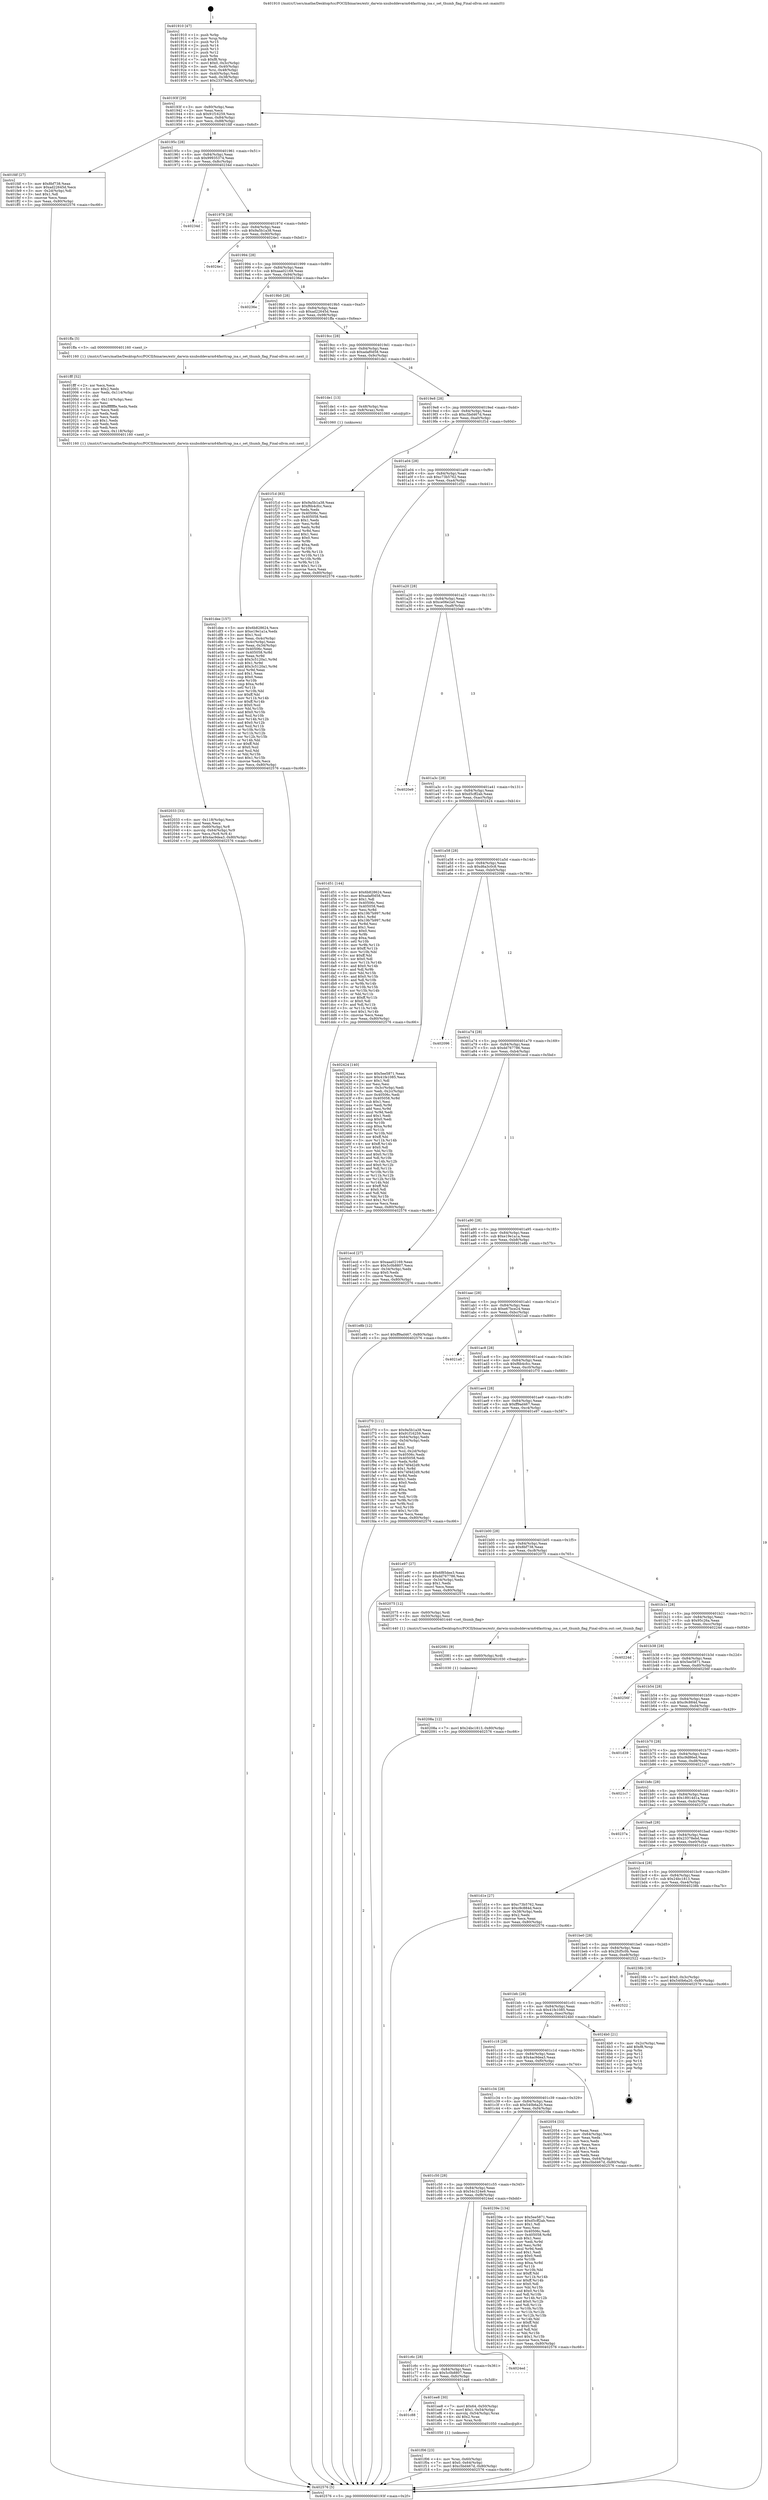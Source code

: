 digraph "0x401910" {
  label = "0x401910 (/mnt/c/Users/mathe/Desktop/tcc/POCII/binaries/extr_darwin-xnubsddevarm64fasttrap_isa.c_set_thumb_flag_Final-ollvm.out::main(0))"
  labelloc = "t"
  node[shape=record]

  Entry [label="",width=0.3,height=0.3,shape=circle,fillcolor=black,style=filled]
  "0x40193f" [label="{
     0x40193f [29]\l
     | [instrs]\l
     &nbsp;&nbsp;0x40193f \<+3\>: mov -0x80(%rbp),%eax\l
     &nbsp;&nbsp;0x401942 \<+2\>: mov %eax,%ecx\l
     &nbsp;&nbsp;0x401944 \<+6\>: sub $0x91f16259,%ecx\l
     &nbsp;&nbsp;0x40194a \<+6\>: mov %eax,-0x84(%rbp)\l
     &nbsp;&nbsp;0x401950 \<+6\>: mov %ecx,-0x88(%rbp)\l
     &nbsp;&nbsp;0x401956 \<+6\>: je 0000000000401fdf \<main+0x6cf\>\l
  }"]
  "0x401fdf" [label="{
     0x401fdf [27]\l
     | [instrs]\l
     &nbsp;&nbsp;0x401fdf \<+5\>: mov $0x8bf738,%eax\l
     &nbsp;&nbsp;0x401fe4 \<+5\>: mov $0xad22645d,%ecx\l
     &nbsp;&nbsp;0x401fe9 \<+3\>: mov -0x2d(%rbp),%dl\l
     &nbsp;&nbsp;0x401fec \<+3\>: test $0x1,%dl\l
     &nbsp;&nbsp;0x401fef \<+3\>: cmovne %ecx,%eax\l
     &nbsp;&nbsp;0x401ff2 \<+3\>: mov %eax,-0x80(%rbp)\l
     &nbsp;&nbsp;0x401ff5 \<+5\>: jmp 0000000000402576 \<main+0xc66\>\l
  }"]
  "0x40195c" [label="{
     0x40195c [28]\l
     | [instrs]\l
     &nbsp;&nbsp;0x40195c \<+5\>: jmp 0000000000401961 \<main+0x51\>\l
     &nbsp;&nbsp;0x401961 \<+6\>: mov -0x84(%rbp),%eax\l
     &nbsp;&nbsp;0x401967 \<+5\>: sub $0x99935374,%eax\l
     &nbsp;&nbsp;0x40196c \<+6\>: mov %eax,-0x8c(%rbp)\l
     &nbsp;&nbsp;0x401972 \<+6\>: je 000000000040234d \<main+0xa3d\>\l
  }"]
  Exit [label="",width=0.3,height=0.3,shape=circle,fillcolor=black,style=filled,peripheries=2]
  "0x40234d" [label="{
     0x40234d\l
  }", style=dashed]
  "0x401978" [label="{
     0x401978 [28]\l
     | [instrs]\l
     &nbsp;&nbsp;0x401978 \<+5\>: jmp 000000000040197d \<main+0x6d\>\l
     &nbsp;&nbsp;0x40197d \<+6\>: mov -0x84(%rbp),%eax\l
     &nbsp;&nbsp;0x401983 \<+5\>: sub $0x9a5b1a38,%eax\l
     &nbsp;&nbsp;0x401988 \<+6\>: mov %eax,-0x90(%rbp)\l
     &nbsp;&nbsp;0x40198e \<+6\>: je 00000000004024e1 \<main+0xbd1\>\l
  }"]
  "0x40208a" [label="{
     0x40208a [12]\l
     | [instrs]\l
     &nbsp;&nbsp;0x40208a \<+7\>: movl $0x24bc1813,-0x80(%rbp)\l
     &nbsp;&nbsp;0x402091 \<+5\>: jmp 0000000000402576 \<main+0xc66\>\l
  }"]
  "0x4024e1" [label="{
     0x4024e1\l
  }", style=dashed]
  "0x401994" [label="{
     0x401994 [28]\l
     | [instrs]\l
     &nbsp;&nbsp;0x401994 \<+5\>: jmp 0000000000401999 \<main+0x89\>\l
     &nbsp;&nbsp;0x401999 \<+6\>: mov -0x84(%rbp),%eax\l
     &nbsp;&nbsp;0x40199f \<+5\>: sub $0xaaa02169,%eax\l
     &nbsp;&nbsp;0x4019a4 \<+6\>: mov %eax,-0x94(%rbp)\l
     &nbsp;&nbsp;0x4019aa \<+6\>: je 000000000040236e \<main+0xa5e\>\l
  }"]
  "0x402081" [label="{
     0x402081 [9]\l
     | [instrs]\l
     &nbsp;&nbsp;0x402081 \<+4\>: mov -0x60(%rbp),%rdi\l
     &nbsp;&nbsp;0x402085 \<+5\>: call 0000000000401030 \<free@plt\>\l
     | [calls]\l
     &nbsp;&nbsp;0x401030 \{1\} (unknown)\l
  }"]
  "0x40236e" [label="{
     0x40236e\l
  }", style=dashed]
  "0x4019b0" [label="{
     0x4019b0 [28]\l
     | [instrs]\l
     &nbsp;&nbsp;0x4019b0 \<+5\>: jmp 00000000004019b5 \<main+0xa5\>\l
     &nbsp;&nbsp;0x4019b5 \<+6\>: mov -0x84(%rbp),%eax\l
     &nbsp;&nbsp;0x4019bb \<+5\>: sub $0xad22645d,%eax\l
     &nbsp;&nbsp;0x4019c0 \<+6\>: mov %eax,-0x98(%rbp)\l
     &nbsp;&nbsp;0x4019c6 \<+6\>: je 0000000000401ffa \<main+0x6ea\>\l
  }"]
  "0x402033" [label="{
     0x402033 [33]\l
     | [instrs]\l
     &nbsp;&nbsp;0x402033 \<+6\>: mov -0x118(%rbp),%ecx\l
     &nbsp;&nbsp;0x402039 \<+3\>: imul %eax,%ecx\l
     &nbsp;&nbsp;0x40203c \<+4\>: mov -0x60(%rbp),%r8\l
     &nbsp;&nbsp;0x402040 \<+4\>: movslq -0x64(%rbp),%r9\l
     &nbsp;&nbsp;0x402044 \<+4\>: mov %ecx,(%r8,%r9,4)\l
     &nbsp;&nbsp;0x402048 \<+7\>: movl $0x4ac9dea3,-0x80(%rbp)\l
     &nbsp;&nbsp;0x40204f \<+5\>: jmp 0000000000402576 \<main+0xc66\>\l
  }"]
  "0x401ffa" [label="{
     0x401ffa [5]\l
     | [instrs]\l
     &nbsp;&nbsp;0x401ffa \<+5\>: call 0000000000401160 \<next_i\>\l
     | [calls]\l
     &nbsp;&nbsp;0x401160 \{1\} (/mnt/c/Users/mathe/Desktop/tcc/POCII/binaries/extr_darwin-xnubsddevarm64fasttrap_isa.c_set_thumb_flag_Final-ollvm.out::next_i)\l
  }"]
  "0x4019cc" [label="{
     0x4019cc [28]\l
     | [instrs]\l
     &nbsp;&nbsp;0x4019cc \<+5\>: jmp 00000000004019d1 \<main+0xc1\>\l
     &nbsp;&nbsp;0x4019d1 \<+6\>: mov -0x84(%rbp),%eax\l
     &nbsp;&nbsp;0x4019d7 \<+5\>: sub $0xadaf0d58,%eax\l
     &nbsp;&nbsp;0x4019dc \<+6\>: mov %eax,-0x9c(%rbp)\l
     &nbsp;&nbsp;0x4019e2 \<+6\>: je 0000000000401de1 \<main+0x4d1\>\l
  }"]
  "0x401fff" [label="{
     0x401fff [52]\l
     | [instrs]\l
     &nbsp;&nbsp;0x401fff \<+2\>: xor %ecx,%ecx\l
     &nbsp;&nbsp;0x402001 \<+5\>: mov $0x2,%edx\l
     &nbsp;&nbsp;0x402006 \<+6\>: mov %edx,-0x114(%rbp)\l
     &nbsp;&nbsp;0x40200c \<+1\>: cltd\l
     &nbsp;&nbsp;0x40200d \<+6\>: mov -0x114(%rbp),%esi\l
     &nbsp;&nbsp;0x402013 \<+2\>: idiv %esi\l
     &nbsp;&nbsp;0x402015 \<+6\>: imul $0xfffffffe,%edx,%edx\l
     &nbsp;&nbsp;0x40201b \<+2\>: mov %ecx,%edi\l
     &nbsp;&nbsp;0x40201d \<+2\>: sub %edx,%edi\l
     &nbsp;&nbsp;0x40201f \<+2\>: mov %ecx,%edx\l
     &nbsp;&nbsp;0x402021 \<+3\>: sub $0x1,%edx\l
     &nbsp;&nbsp;0x402024 \<+2\>: add %edx,%edi\l
     &nbsp;&nbsp;0x402026 \<+2\>: sub %edi,%ecx\l
     &nbsp;&nbsp;0x402028 \<+6\>: mov %ecx,-0x118(%rbp)\l
     &nbsp;&nbsp;0x40202e \<+5\>: call 0000000000401160 \<next_i\>\l
     | [calls]\l
     &nbsp;&nbsp;0x401160 \{1\} (/mnt/c/Users/mathe/Desktop/tcc/POCII/binaries/extr_darwin-xnubsddevarm64fasttrap_isa.c_set_thumb_flag_Final-ollvm.out::next_i)\l
  }"]
  "0x401de1" [label="{
     0x401de1 [13]\l
     | [instrs]\l
     &nbsp;&nbsp;0x401de1 \<+4\>: mov -0x48(%rbp),%rax\l
     &nbsp;&nbsp;0x401de5 \<+4\>: mov 0x8(%rax),%rdi\l
     &nbsp;&nbsp;0x401de9 \<+5\>: call 0000000000401060 \<atoi@plt\>\l
     | [calls]\l
     &nbsp;&nbsp;0x401060 \{1\} (unknown)\l
  }"]
  "0x4019e8" [label="{
     0x4019e8 [28]\l
     | [instrs]\l
     &nbsp;&nbsp;0x4019e8 \<+5\>: jmp 00000000004019ed \<main+0xdd\>\l
     &nbsp;&nbsp;0x4019ed \<+6\>: mov -0x84(%rbp),%eax\l
     &nbsp;&nbsp;0x4019f3 \<+5\>: sub $0xc5bd467d,%eax\l
     &nbsp;&nbsp;0x4019f8 \<+6\>: mov %eax,-0xa0(%rbp)\l
     &nbsp;&nbsp;0x4019fe \<+6\>: je 0000000000401f1d \<main+0x60d\>\l
  }"]
  "0x401f06" [label="{
     0x401f06 [23]\l
     | [instrs]\l
     &nbsp;&nbsp;0x401f06 \<+4\>: mov %rax,-0x60(%rbp)\l
     &nbsp;&nbsp;0x401f0a \<+7\>: movl $0x0,-0x64(%rbp)\l
     &nbsp;&nbsp;0x401f11 \<+7\>: movl $0xc5bd467d,-0x80(%rbp)\l
     &nbsp;&nbsp;0x401f18 \<+5\>: jmp 0000000000402576 \<main+0xc66\>\l
  }"]
  "0x401f1d" [label="{
     0x401f1d [83]\l
     | [instrs]\l
     &nbsp;&nbsp;0x401f1d \<+5\>: mov $0x9a5b1a38,%eax\l
     &nbsp;&nbsp;0x401f22 \<+5\>: mov $0xf6b4cfcc,%ecx\l
     &nbsp;&nbsp;0x401f27 \<+2\>: xor %edx,%edx\l
     &nbsp;&nbsp;0x401f29 \<+7\>: mov 0x40506c,%esi\l
     &nbsp;&nbsp;0x401f30 \<+7\>: mov 0x405058,%edi\l
     &nbsp;&nbsp;0x401f37 \<+3\>: sub $0x1,%edx\l
     &nbsp;&nbsp;0x401f3a \<+3\>: mov %esi,%r8d\l
     &nbsp;&nbsp;0x401f3d \<+3\>: add %edx,%r8d\l
     &nbsp;&nbsp;0x401f40 \<+4\>: imul %r8d,%esi\l
     &nbsp;&nbsp;0x401f44 \<+3\>: and $0x1,%esi\l
     &nbsp;&nbsp;0x401f47 \<+3\>: cmp $0x0,%esi\l
     &nbsp;&nbsp;0x401f4a \<+4\>: sete %r9b\l
     &nbsp;&nbsp;0x401f4e \<+3\>: cmp $0xa,%edi\l
     &nbsp;&nbsp;0x401f51 \<+4\>: setl %r10b\l
     &nbsp;&nbsp;0x401f55 \<+3\>: mov %r9b,%r11b\l
     &nbsp;&nbsp;0x401f58 \<+3\>: and %r10b,%r11b\l
     &nbsp;&nbsp;0x401f5b \<+3\>: xor %r10b,%r9b\l
     &nbsp;&nbsp;0x401f5e \<+3\>: or %r9b,%r11b\l
     &nbsp;&nbsp;0x401f61 \<+4\>: test $0x1,%r11b\l
     &nbsp;&nbsp;0x401f65 \<+3\>: cmovne %ecx,%eax\l
     &nbsp;&nbsp;0x401f68 \<+3\>: mov %eax,-0x80(%rbp)\l
     &nbsp;&nbsp;0x401f6b \<+5\>: jmp 0000000000402576 \<main+0xc66\>\l
  }"]
  "0x401a04" [label="{
     0x401a04 [28]\l
     | [instrs]\l
     &nbsp;&nbsp;0x401a04 \<+5\>: jmp 0000000000401a09 \<main+0xf9\>\l
     &nbsp;&nbsp;0x401a09 \<+6\>: mov -0x84(%rbp),%eax\l
     &nbsp;&nbsp;0x401a0f \<+5\>: sub $0xc73b5762,%eax\l
     &nbsp;&nbsp;0x401a14 \<+6\>: mov %eax,-0xa4(%rbp)\l
     &nbsp;&nbsp;0x401a1a \<+6\>: je 0000000000401d51 \<main+0x441\>\l
  }"]
  "0x401c88" [label="{
     0x401c88\l
  }", style=dashed]
  "0x401d51" [label="{
     0x401d51 [144]\l
     | [instrs]\l
     &nbsp;&nbsp;0x401d51 \<+5\>: mov $0x6b828624,%eax\l
     &nbsp;&nbsp;0x401d56 \<+5\>: mov $0xadaf0d58,%ecx\l
     &nbsp;&nbsp;0x401d5b \<+2\>: mov $0x1,%dl\l
     &nbsp;&nbsp;0x401d5d \<+7\>: mov 0x40506c,%esi\l
     &nbsp;&nbsp;0x401d64 \<+7\>: mov 0x405058,%edi\l
     &nbsp;&nbsp;0x401d6b \<+3\>: mov %esi,%r8d\l
     &nbsp;&nbsp;0x401d6e \<+7\>: add $0x19b7b997,%r8d\l
     &nbsp;&nbsp;0x401d75 \<+4\>: sub $0x1,%r8d\l
     &nbsp;&nbsp;0x401d79 \<+7\>: sub $0x19b7b997,%r8d\l
     &nbsp;&nbsp;0x401d80 \<+4\>: imul %r8d,%esi\l
     &nbsp;&nbsp;0x401d84 \<+3\>: and $0x1,%esi\l
     &nbsp;&nbsp;0x401d87 \<+3\>: cmp $0x0,%esi\l
     &nbsp;&nbsp;0x401d8a \<+4\>: sete %r9b\l
     &nbsp;&nbsp;0x401d8e \<+3\>: cmp $0xa,%edi\l
     &nbsp;&nbsp;0x401d91 \<+4\>: setl %r10b\l
     &nbsp;&nbsp;0x401d95 \<+3\>: mov %r9b,%r11b\l
     &nbsp;&nbsp;0x401d98 \<+4\>: xor $0xff,%r11b\l
     &nbsp;&nbsp;0x401d9c \<+3\>: mov %r10b,%bl\l
     &nbsp;&nbsp;0x401d9f \<+3\>: xor $0xff,%bl\l
     &nbsp;&nbsp;0x401da2 \<+3\>: xor $0x0,%dl\l
     &nbsp;&nbsp;0x401da5 \<+3\>: mov %r11b,%r14b\l
     &nbsp;&nbsp;0x401da8 \<+4\>: and $0x0,%r14b\l
     &nbsp;&nbsp;0x401dac \<+3\>: and %dl,%r9b\l
     &nbsp;&nbsp;0x401daf \<+3\>: mov %bl,%r15b\l
     &nbsp;&nbsp;0x401db2 \<+4\>: and $0x0,%r15b\l
     &nbsp;&nbsp;0x401db6 \<+3\>: and %dl,%r10b\l
     &nbsp;&nbsp;0x401db9 \<+3\>: or %r9b,%r14b\l
     &nbsp;&nbsp;0x401dbc \<+3\>: or %r10b,%r15b\l
     &nbsp;&nbsp;0x401dbf \<+3\>: xor %r15b,%r14b\l
     &nbsp;&nbsp;0x401dc2 \<+3\>: or %bl,%r11b\l
     &nbsp;&nbsp;0x401dc5 \<+4\>: xor $0xff,%r11b\l
     &nbsp;&nbsp;0x401dc9 \<+3\>: or $0x0,%dl\l
     &nbsp;&nbsp;0x401dcc \<+3\>: and %dl,%r11b\l
     &nbsp;&nbsp;0x401dcf \<+3\>: or %r11b,%r14b\l
     &nbsp;&nbsp;0x401dd2 \<+4\>: test $0x1,%r14b\l
     &nbsp;&nbsp;0x401dd6 \<+3\>: cmovne %ecx,%eax\l
     &nbsp;&nbsp;0x401dd9 \<+3\>: mov %eax,-0x80(%rbp)\l
     &nbsp;&nbsp;0x401ddc \<+5\>: jmp 0000000000402576 \<main+0xc66\>\l
  }"]
  "0x401a20" [label="{
     0x401a20 [28]\l
     | [instrs]\l
     &nbsp;&nbsp;0x401a20 \<+5\>: jmp 0000000000401a25 \<main+0x115\>\l
     &nbsp;&nbsp;0x401a25 \<+6\>: mov -0x84(%rbp),%eax\l
     &nbsp;&nbsp;0x401a2b \<+5\>: sub $0xce06e2a0,%eax\l
     &nbsp;&nbsp;0x401a30 \<+6\>: mov %eax,-0xa8(%rbp)\l
     &nbsp;&nbsp;0x401a36 \<+6\>: je 00000000004020e9 \<main+0x7d9\>\l
  }"]
  "0x401ee8" [label="{
     0x401ee8 [30]\l
     | [instrs]\l
     &nbsp;&nbsp;0x401ee8 \<+7\>: movl $0x64,-0x50(%rbp)\l
     &nbsp;&nbsp;0x401eef \<+7\>: movl $0x1,-0x54(%rbp)\l
     &nbsp;&nbsp;0x401ef6 \<+4\>: movslq -0x54(%rbp),%rax\l
     &nbsp;&nbsp;0x401efa \<+4\>: shl $0x2,%rax\l
     &nbsp;&nbsp;0x401efe \<+3\>: mov %rax,%rdi\l
     &nbsp;&nbsp;0x401f01 \<+5\>: call 0000000000401050 \<malloc@plt\>\l
     | [calls]\l
     &nbsp;&nbsp;0x401050 \{1\} (unknown)\l
  }"]
  "0x4020e9" [label="{
     0x4020e9\l
  }", style=dashed]
  "0x401a3c" [label="{
     0x401a3c [28]\l
     | [instrs]\l
     &nbsp;&nbsp;0x401a3c \<+5\>: jmp 0000000000401a41 \<main+0x131\>\l
     &nbsp;&nbsp;0x401a41 \<+6\>: mov -0x84(%rbp),%eax\l
     &nbsp;&nbsp;0x401a47 \<+5\>: sub $0xd5cff2ab,%eax\l
     &nbsp;&nbsp;0x401a4c \<+6\>: mov %eax,-0xac(%rbp)\l
     &nbsp;&nbsp;0x401a52 \<+6\>: je 0000000000402424 \<main+0xb14\>\l
  }"]
  "0x401c6c" [label="{
     0x401c6c [28]\l
     | [instrs]\l
     &nbsp;&nbsp;0x401c6c \<+5\>: jmp 0000000000401c71 \<main+0x361\>\l
     &nbsp;&nbsp;0x401c71 \<+6\>: mov -0x84(%rbp),%eax\l
     &nbsp;&nbsp;0x401c77 \<+5\>: sub $0x5c0b8807,%eax\l
     &nbsp;&nbsp;0x401c7c \<+6\>: mov %eax,-0xfc(%rbp)\l
     &nbsp;&nbsp;0x401c82 \<+6\>: je 0000000000401ee8 \<main+0x5d8\>\l
  }"]
  "0x402424" [label="{
     0x402424 [140]\l
     | [instrs]\l
     &nbsp;&nbsp;0x402424 \<+5\>: mov $0x5ee5871,%eax\l
     &nbsp;&nbsp;0x402429 \<+5\>: mov $0x41fe1085,%ecx\l
     &nbsp;&nbsp;0x40242e \<+2\>: mov $0x1,%dl\l
     &nbsp;&nbsp;0x402430 \<+2\>: xor %esi,%esi\l
     &nbsp;&nbsp;0x402432 \<+3\>: mov -0x3c(%rbp),%edi\l
     &nbsp;&nbsp;0x402435 \<+3\>: mov %edi,-0x2c(%rbp)\l
     &nbsp;&nbsp;0x402438 \<+7\>: mov 0x40506c,%edi\l
     &nbsp;&nbsp;0x40243f \<+8\>: mov 0x405058,%r8d\l
     &nbsp;&nbsp;0x402447 \<+3\>: sub $0x1,%esi\l
     &nbsp;&nbsp;0x40244a \<+3\>: mov %edi,%r9d\l
     &nbsp;&nbsp;0x40244d \<+3\>: add %esi,%r9d\l
     &nbsp;&nbsp;0x402450 \<+4\>: imul %r9d,%edi\l
     &nbsp;&nbsp;0x402454 \<+3\>: and $0x1,%edi\l
     &nbsp;&nbsp;0x402457 \<+3\>: cmp $0x0,%edi\l
     &nbsp;&nbsp;0x40245a \<+4\>: sete %r10b\l
     &nbsp;&nbsp;0x40245e \<+4\>: cmp $0xa,%r8d\l
     &nbsp;&nbsp;0x402462 \<+4\>: setl %r11b\l
     &nbsp;&nbsp;0x402466 \<+3\>: mov %r10b,%bl\l
     &nbsp;&nbsp;0x402469 \<+3\>: xor $0xff,%bl\l
     &nbsp;&nbsp;0x40246c \<+3\>: mov %r11b,%r14b\l
     &nbsp;&nbsp;0x40246f \<+4\>: xor $0xff,%r14b\l
     &nbsp;&nbsp;0x402473 \<+3\>: xor $0x0,%dl\l
     &nbsp;&nbsp;0x402476 \<+3\>: mov %bl,%r15b\l
     &nbsp;&nbsp;0x402479 \<+4\>: and $0x0,%r15b\l
     &nbsp;&nbsp;0x40247d \<+3\>: and %dl,%r10b\l
     &nbsp;&nbsp;0x402480 \<+3\>: mov %r14b,%r12b\l
     &nbsp;&nbsp;0x402483 \<+4\>: and $0x0,%r12b\l
     &nbsp;&nbsp;0x402487 \<+3\>: and %dl,%r11b\l
     &nbsp;&nbsp;0x40248a \<+3\>: or %r10b,%r15b\l
     &nbsp;&nbsp;0x40248d \<+3\>: or %r11b,%r12b\l
     &nbsp;&nbsp;0x402490 \<+3\>: xor %r12b,%r15b\l
     &nbsp;&nbsp;0x402493 \<+3\>: or %r14b,%bl\l
     &nbsp;&nbsp;0x402496 \<+3\>: xor $0xff,%bl\l
     &nbsp;&nbsp;0x402499 \<+3\>: or $0x0,%dl\l
     &nbsp;&nbsp;0x40249c \<+2\>: and %dl,%bl\l
     &nbsp;&nbsp;0x40249e \<+3\>: or %bl,%r15b\l
     &nbsp;&nbsp;0x4024a1 \<+4\>: test $0x1,%r15b\l
     &nbsp;&nbsp;0x4024a5 \<+3\>: cmovne %ecx,%eax\l
     &nbsp;&nbsp;0x4024a8 \<+3\>: mov %eax,-0x80(%rbp)\l
     &nbsp;&nbsp;0x4024ab \<+5\>: jmp 0000000000402576 \<main+0xc66\>\l
  }"]
  "0x401a58" [label="{
     0x401a58 [28]\l
     | [instrs]\l
     &nbsp;&nbsp;0x401a58 \<+5\>: jmp 0000000000401a5d \<main+0x14d\>\l
     &nbsp;&nbsp;0x401a5d \<+6\>: mov -0x84(%rbp),%eax\l
     &nbsp;&nbsp;0x401a63 \<+5\>: sub $0xd6a3c0c8,%eax\l
     &nbsp;&nbsp;0x401a68 \<+6\>: mov %eax,-0xb0(%rbp)\l
     &nbsp;&nbsp;0x401a6e \<+6\>: je 0000000000402096 \<main+0x786\>\l
  }"]
  "0x4024ed" [label="{
     0x4024ed\l
  }", style=dashed]
  "0x402096" [label="{
     0x402096\l
  }", style=dashed]
  "0x401a74" [label="{
     0x401a74 [28]\l
     | [instrs]\l
     &nbsp;&nbsp;0x401a74 \<+5\>: jmp 0000000000401a79 \<main+0x169\>\l
     &nbsp;&nbsp;0x401a79 \<+6\>: mov -0x84(%rbp),%eax\l
     &nbsp;&nbsp;0x401a7f \<+5\>: sub $0xdd767786,%eax\l
     &nbsp;&nbsp;0x401a84 \<+6\>: mov %eax,-0xb4(%rbp)\l
     &nbsp;&nbsp;0x401a8a \<+6\>: je 0000000000401ecd \<main+0x5bd\>\l
  }"]
  "0x401c50" [label="{
     0x401c50 [28]\l
     | [instrs]\l
     &nbsp;&nbsp;0x401c50 \<+5\>: jmp 0000000000401c55 \<main+0x345\>\l
     &nbsp;&nbsp;0x401c55 \<+6\>: mov -0x84(%rbp),%eax\l
     &nbsp;&nbsp;0x401c5b \<+5\>: sub $0x54c324e9,%eax\l
     &nbsp;&nbsp;0x401c60 \<+6\>: mov %eax,-0xf8(%rbp)\l
     &nbsp;&nbsp;0x401c66 \<+6\>: je 00000000004024ed \<main+0xbdd\>\l
  }"]
  "0x401ecd" [label="{
     0x401ecd [27]\l
     | [instrs]\l
     &nbsp;&nbsp;0x401ecd \<+5\>: mov $0xaaa02169,%eax\l
     &nbsp;&nbsp;0x401ed2 \<+5\>: mov $0x5c0b8807,%ecx\l
     &nbsp;&nbsp;0x401ed7 \<+3\>: mov -0x34(%rbp),%edx\l
     &nbsp;&nbsp;0x401eda \<+3\>: cmp $0x0,%edx\l
     &nbsp;&nbsp;0x401edd \<+3\>: cmove %ecx,%eax\l
     &nbsp;&nbsp;0x401ee0 \<+3\>: mov %eax,-0x80(%rbp)\l
     &nbsp;&nbsp;0x401ee3 \<+5\>: jmp 0000000000402576 \<main+0xc66\>\l
  }"]
  "0x401a90" [label="{
     0x401a90 [28]\l
     | [instrs]\l
     &nbsp;&nbsp;0x401a90 \<+5\>: jmp 0000000000401a95 \<main+0x185\>\l
     &nbsp;&nbsp;0x401a95 \<+6\>: mov -0x84(%rbp),%eax\l
     &nbsp;&nbsp;0x401a9b \<+5\>: sub $0xe19e1a1a,%eax\l
     &nbsp;&nbsp;0x401aa0 \<+6\>: mov %eax,-0xb8(%rbp)\l
     &nbsp;&nbsp;0x401aa6 \<+6\>: je 0000000000401e8b \<main+0x57b\>\l
  }"]
  "0x40239e" [label="{
     0x40239e [134]\l
     | [instrs]\l
     &nbsp;&nbsp;0x40239e \<+5\>: mov $0x5ee5871,%eax\l
     &nbsp;&nbsp;0x4023a3 \<+5\>: mov $0xd5cff2ab,%ecx\l
     &nbsp;&nbsp;0x4023a8 \<+2\>: mov $0x1,%dl\l
     &nbsp;&nbsp;0x4023aa \<+2\>: xor %esi,%esi\l
     &nbsp;&nbsp;0x4023ac \<+7\>: mov 0x40506c,%edi\l
     &nbsp;&nbsp;0x4023b3 \<+8\>: mov 0x405058,%r8d\l
     &nbsp;&nbsp;0x4023bb \<+3\>: sub $0x1,%esi\l
     &nbsp;&nbsp;0x4023be \<+3\>: mov %edi,%r9d\l
     &nbsp;&nbsp;0x4023c1 \<+3\>: add %esi,%r9d\l
     &nbsp;&nbsp;0x4023c4 \<+4\>: imul %r9d,%edi\l
     &nbsp;&nbsp;0x4023c8 \<+3\>: and $0x1,%edi\l
     &nbsp;&nbsp;0x4023cb \<+3\>: cmp $0x0,%edi\l
     &nbsp;&nbsp;0x4023ce \<+4\>: sete %r10b\l
     &nbsp;&nbsp;0x4023d2 \<+4\>: cmp $0xa,%r8d\l
     &nbsp;&nbsp;0x4023d6 \<+4\>: setl %r11b\l
     &nbsp;&nbsp;0x4023da \<+3\>: mov %r10b,%bl\l
     &nbsp;&nbsp;0x4023dd \<+3\>: xor $0xff,%bl\l
     &nbsp;&nbsp;0x4023e0 \<+3\>: mov %r11b,%r14b\l
     &nbsp;&nbsp;0x4023e3 \<+4\>: xor $0xff,%r14b\l
     &nbsp;&nbsp;0x4023e7 \<+3\>: xor $0x0,%dl\l
     &nbsp;&nbsp;0x4023ea \<+3\>: mov %bl,%r15b\l
     &nbsp;&nbsp;0x4023ed \<+4\>: and $0x0,%r15b\l
     &nbsp;&nbsp;0x4023f1 \<+3\>: and %dl,%r10b\l
     &nbsp;&nbsp;0x4023f4 \<+3\>: mov %r14b,%r12b\l
     &nbsp;&nbsp;0x4023f7 \<+4\>: and $0x0,%r12b\l
     &nbsp;&nbsp;0x4023fb \<+3\>: and %dl,%r11b\l
     &nbsp;&nbsp;0x4023fe \<+3\>: or %r10b,%r15b\l
     &nbsp;&nbsp;0x402401 \<+3\>: or %r11b,%r12b\l
     &nbsp;&nbsp;0x402404 \<+3\>: xor %r12b,%r15b\l
     &nbsp;&nbsp;0x402407 \<+3\>: or %r14b,%bl\l
     &nbsp;&nbsp;0x40240a \<+3\>: xor $0xff,%bl\l
     &nbsp;&nbsp;0x40240d \<+3\>: or $0x0,%dl\l
     &nbsp;&nbsp;0x402410 \<+2\>: and %dl,%bl\l
     &nbsp;&nbsp;0x402412 \<+3\>: or %bl,%r15b\l
     &nbsp;&nbsp;0x402415 \<+4\>: test $0x1,%r15b\l
     &nbsp;&nbsp;0x402419 \<+3\>: cmovne %ecx,%eax\l
     &nbsp;&nbsp;0x40241c \<+3\>: mov %eax,-0x80(%rbp)\l
     &nbsp;&nbsp;0x40241f \<+5\>: jmp 0000000000402576 \<main+0xc66\>\l
  }"]
  "0x401e8b" [label="{
     0x401e8b [12]\l
     | [instrs]\l
     &nbsp;&nbsp;0x401e8b \<+7\>: movl $0xff9ad467,-0x80(%rbp)\l
     &nbsp;&nbsp;0x401e92 \<+5\>: jmp 0000000000402576 \<main+0xc66\>\l
  }"]
  "0x401aac" [label="{
     0x401aac [28]\l
     | [instrs]\l
     &nbsp;&nbsp;0x401aac \<+5\>: jmp 0000000000401ab1 \<main+0x1a1\>\l
     &nbsp;&nbsp;0x401ab1 \<+6\>: mov -0x84(%rbp),%eax\l
     &nbsp;&nbsp;0x401ab7 \<+5\>: sub $0xe67bce24,%eax\l
     &nbsp;&nbsp;0x401abc \<+6\>: mov %eax,-0xbc(%rbp)\l
     &nbsp;&nbsp;0x401ac2 \<+6\>: je 00000000004021a0 \<main+0x890\>\l
  }"]
  "0x401c34" [label="{
     0x401c34 [28]\l
     | [instrs]\l
     &nbsp;&nbsp;0x401c34 \<+5\>: jmp 0000000000401c39 \<main+0x329\>\l
     &nbsp;&nbsp;0x401c39 \<+6\>: mov -0x84(%rbp),%eax\l
     &nbsp;&nbsp;0x401c3f \<+5\>: sub $0x540b6a20,%eax\l
     &nbsp;&nbsp;0x401c44 \<+6\>: mov %eax,-0xf4(%rbp)\l
     &nbsp;&nbsp;0x401c4a \<+6\>: je 000000000040239e \<main+0xa8e\>\l
  }"]
  "0x4021a0" [label="{
     0x4021a0\l
  }", style=dashed]
  "0x401ac8" [label="{
     0x401ac8 [28]\l
     | [instrs]\l
     &nbsp;&nbsp;0x401ac8 \<+5\>: jmp 0000000000401acd \<main+0x1bd\>\l
     &nbsp;&nbsp;0x401acd \<+6\>: mov -0x84(%rbp),%eax\l
     &nbsp;&nbsp;0x401ad3 \<+5\>: sub $0xf6b4cfcc,%eax\l
     &nbsp;&nbsp;0x401ad8 \<+6\>: mov %eax,-0xc0(%rbp)\l
     &nbsp;&nbsp;0x401ade \<+6\>: je 0000000000401f70 \<main+0x660\>\l
  }"]
  "0x402054" [label="{
     0x402054 [33]\l
     | [instrs]\l
     &nbsp;&nbsp;0x402054 \<+2\>: xor %eax,%eax\l
     &nbsp;&nbsp;0x402056 \<+3\>: mov -0x64(%rbp),%ecx\l
     &nbsp;&nbsp;0x402059 \<+2\>: mov %eax,%edx\l
     &nbsp;&nbsp;0x40205b \<+2\>: sub %ecx,%edx\l
     &nbsp;&nbsp;0x40205d \<+2\>: mov %eax,%ecx\l
     &nbsp;&nbsp;0x40205f \<+3\>: sub $0x1,%ecx\l
     &nbsp;&nbsp;0x402062 \<+2\>: add %ecx,%edx\l
     &nbsp;&nbsp;0x402064 \<+2\>: sub %edx,%eax\l
     &nbsp;&nbsp;0x402066 \<+3\>: mov %eax,-0x64(%rbp)\l
     &nbsp;&nbsp;0x402069 \<+7\>: movl $0xc5bd467d,-0x80(%rbp)\l
     &nbsp;&nbsp;0x402070 \<+5\>: jmp 0000000000402576 \<main+0xc66\>\l
  }"]
  "0x401f70" [label="{
     0x401f70 [111]\l
     | [instrs]\l
     &nbsp;&nbsp;0x401f70 \<+5\>: mov $0x9a5b1a38,%eax\l
     &nbsp;&nbsp;0x401f75 \<+5\>: mov $0x91f16259,%ecx\l
     &nbsp;&nbsp;0x401f7a \<+3\>: mov -0x64(%rbp),%edx\l
     &nbsp;&nbsp;0x401f7d \<+3\>: cmp -0x54(%rbp),%edx\l
     &nbsp;&nbsp;0x401f80 \<+4\>: setl %sil\l
     &nbsp;&nbsp;0x401f84 \<+4\>: and $0x1,%sil\l
     &nbsp;&nbsp;0x401f88 \<+4\>: mov %sil,-0x2d(%rbp)\l
     &nbsp;&nbsp;0x401f8c \<+7\>: mov 0x40506c,%edx\l
     &nbsp;&nbsp;0x401f93 \<+7\>: mov 0x405058,%edi\l
     &nbsp;&nbsp;0x401f9a \<+3\>: mov %edx,%r8d\l
     &nbsp;&nbsp;0x401f9d \<+7\>: sub $0x74f4d2d9,%r8d\l
     &nbsp;&nbsp;0x401fa4 \<+4\>: sub $0x1,%r8d\l
     &nbsp;&nbsp;0x401fa8 \<+7\>: add $0x74f4d2d9,%r8d\l
     &nbsp;&nbsp;0x401faf \<+4\>: imul %r8d,%edx\l
     &nbsp;&nbsp;0x401fb3 \<+3\>: and $0x1,%edx\l
     &nbsp;&nbsp;0x401fb6 \<+3\>: cmp $0x0,%edx\l
     &nbsp;&nbsp;0x401fb9 \<+4\>: sete %sil\l
     &nbsp;&nbsp;0x401fbd \<+3\>: cmp $0xa,%edi\l
     &nbsp;&nbsp;0x401fc0 \<+4\>: setl %r9b\l
     &nbsp;&nbsp;0x401fc4 \<+3\>: mov %sil,%r10b\l
     &nbsp;&nbsp;0x401fc7 \<+3\>: and %r9b,%r10b\l
     &nbsp;&nbsp;0x401fca \<+3\>: xor %r9b,%sil\l
     &nbsp;&nbsp;0x401fcd \<+3\>: or %sil,%r10b\l
     &nbsp;&nbsp;0x401fd0 \<+4\>: test $0x1,%r10b\l
     &nbsp;&nbsp;0x401fd4 \<+3\>: cmovne %ecx,%eax\l
     &nbsp;&nbsp;0x401fd7 \<+3\>: mov %eax,-0x80(%rbp)\l
     &nbsp;&nbsp;0x401fda \<+5\>: jmp 0000000000402576 \<main+0xc66\>\l
  }"]
  "0x401ae4" [label="{
     0x401ae4 [28]\l
     | [instrs]\l
     &nbsp;&nbsp;0x401ae4 \<+5\>: jmp 0000000000401ae9 \<main+0x1d9\>\l
     &nbsp;&nbsp;0x401ae9 \<+6\>: mov -0x84(%rbp),%eax\l
     &nbsp;&nbsp;0x401aef \<+5\>: sub $0xff9ad467,%eax\l
     &nbsp;&nbsp;0x401af4 \<+6\>: mov %eax,-0xc4(%rbp)\l
     &nbsp;&nbsp;0x401afa \<+6\>: je 0000000000401e97 \<main+0x587\>\l
  }"]
  "0x401c18" [label="{
     0x401c18 [28]\l
     | [instrs]\l
     &nbsp;&nbsp;0x401c18 \<+5\>: jmp 0000000000401c1d \<main+0x30d\>\l
     &nbsp;&nbsp;0x401c1d \<+6\>: mov -0x84(%rbp),%eax\l
     &nbsp;&nbsp;0x401c23 \<+5\>: sub $0x4ac9dea3,%eax\l
     &nbsp;&nbsp;0x401c28 \<+6\>: mov %eax,-0xf0(%rbp)\l
     &nbsp;&nbsp;0x401c2e \<+6\>: je 0000000000402054 \<main+0x744\>\l
  }"]
  "0x401e97" [label="{
     0x401e97 [27]\l
     | [instrs]\l
     &nbsp;&nbsp;0x401e97 \<+5\>: mov $0x6f85dee3,%eax\l
     &nbsp;&nbsp;0x401e9c \<+5\>: mov $0xdd767786,%ecx\l
     &nbsp;&nbsp;0x401ea1 \<+3\>: mov -0x34(%rbp),%edx\l
     &nbsp;&nbsp;0x401ea4 \<+3\>: cmp $0x1,%edx\l
     &nbsp;&nbsp;0x401ea7 \<+3\>: cmovl %ecx,%eax\l
     &nbsp;&nbsp;0x401eaa \<+3\>: mov %eax,-0x80(%rbp)\l
     &nbsp;&nbsp;0x401ead \<+5\>: jmp 0000000000402576 \<main+0xc66\>\l
  }"]
  "0x401b00" [label="{
     0x401b00 [28]\l
     | [instrs]\l
     &nbsp;&nbsp;0x401b00 \<+5\>: jmp 0000000000401b05 \<main+0x1f5\>\l
     &nbsp;&nbsp;0x401b05 \<+6\>: mov -0x84(%rbp),%eax\l
     &nbsp;&nbsp;0x401b0b \<+5\>: sub $0x8bf738,%eax\l
     &nbsp;&nbsp;0x401b10 \<+6\>: mov %eax,-0xc8(%rbp)\l
     &nbsp;&nbsp;0x401b16 \<+6\>: je 0000000000402075 \<main+0x765\>\l
  }"]
  "0x4024b0" [label="{
     0x4024b0 [21]\l
     | [instrs]\l
     &nbsp;&nbsp;0x4024b0 \<+3\>: mov -0x2c(%rbp),%eax\l
     &nbsp;&nbsp;0x4024b3 \<+7\>: add $0xf8,%rsp\l
     &nbsp;&nbsp;0x4024ba \<+1\>: pop %rbx\l
     &nbsp;&nbsp;0x4024bb \<+2\>: pop %r12\l
     &nbsp;&nbsp;0x4024bd \<+2\>: pop %r13\l
     &nbsp;&nbsp;0x4024bf \<+2\>: pop %r14\l
     &nbsp;&nbsp;0x4024c1 \<+2\>: pop %r15\l
     &nbsp;&nbsp;0x4024c3 \<+1\>: pop %rbp\l
     &nbsp;&nbsp;0x4024c4 \<+1\>: ret\l
  }"]
  "0x402075" [label="{
     0x402075 [12]\l
     | [instrs]\l
     &nbsp;&nbsp;0x402075 \<+4\>: mov -0x60(%rbp),%rdi\l
     &nbsp;&nbsp;0x402079 \<+3\>: mov -0x50(%rbp),%esi\l
     &nbsp;&nbsp;0x40207c \<+5\>: call 0000000000401440 \<set_thumb_flag\>\l
     | [calls]\l
     &nbsp;&nbsp;0x401440 \{1\} (/mnt/c/Users/mathe/Desktop/tcc/POCII/binaries/extr_darwin-xnubsddevarm64fasttrap_isa.c_set_thumb_flag_Final-ollvm.out::set_thumb_flag)\l
  }"]
  "0x401b1c" [label="{
     0x401b1c [28]\l
     | [instrs]\l
     &nbsp;&nbsp;0x401b1c \<+5\>: jmp 0000000000401b21 \<main+0x211\>\l
     &nbsp;&nbsp;0x401b21 \<+6\>: mov -0x84(%rbp),%eax\l
     &nbsp;&nbsp;0x401b27 \<+5\>: sub $0x95c26a,%eax\l
     &nbsp;&nbsp;0x401b2c \<+6\>: mov %eax,-0xcc(%rbp)\l
     &nbsp;&nbsp;0x401b32 \<+6\>: je 000000000040224d \<main+0x93d\>\l
  }"]
  "0x401bfc" [label="{
     0x401bfc [28]\l
     | [instrs]\l
     &nbsp;&nbsp;0x401bfc \<+5\>: jmp 0000000000401c01 \<main+0x2f1\>\l
     &nbsp;&nbsp;0x401c01 \<+6\>: mov -0x84(%rbp),%eax\l
     &nbsp;&nbsp;0x401c07 \<+5\>: sub $0x41fe1085,%eax\l
     &nbsp;&nbsp;0x401c0c \<+6\>: mov %eax,-0xec(%rbp)\l
     &nbsp;&nbsp;0x401c12 \<+6\>: je 00000000004024b0 \<main+0xba0\>\l
  }"]
  "0x40224d" [label="{
     0x40224d\l
  }", style=dashed]
  "0x401b38" [label="{
     0x401b38 [28]\l
     | [instrs]\l
     &nbsp;&nbsp;0x401b38 \<+5\>: jmp 0000000000401b3d \<main+0x22d\>\l
     &nbsp;&nbsp;0x401b3d \<+6\>: mov -0x84(%rbp),%eax\l
     &nbsp;&nbsp;0x401b43 \<+5\>: sub $0x5ee5871,%eax\l
     &nbsp;&nbsp;0x401b48 \<+6\>: mov %eax,-0xd0(%rbp)\l
     &nbsp;&nbsp;0x401b4e \<+6\>: je 000000000040256f \<main+0xc5f\>\l
  }"]
  "0x402522" [label="{
     0x402522\l
  }", style=dashed]
  "0x40256f" [label="{
     0x40256f\l
  }", style=dashed]
  "0x401b54" [label="{
     0x401b54 [28]\l
     | [instrs]\l
     &nbsp;&nbsp;0x401b54 \<+5\>: jmp 0000000000401b59 \<main+0x249\>\l
     &nbsp;&nbsp;0x401b59 \<+6\>: mov -0x84(%rbp),%eax\l
     &nbsp;&nbsp;0x401b5f \<+5\>: sub $0xc9c884d,%eax\l
     &nbsp;&nbsp;0x401b64 \<+6\>: mov %eax,-0xd4(%rbp)\l
     &nbsp;&nbsp;0x401b6a \<+6\>: je 0000000000401d39 \<main+0x429\>\l
  }"]
  "0x401be0" [label="{
     0x401be0 [28]\l
     | [instrs]\l
     &nbsp;&nbsp;0x401be0 \<+5\>: jmp 0000000000401be5 \<main+0x2d5\>\l
     &nbsp;&nbsp;0x401be5 \<+6\>: mov -0x84(%rbp),%eax\l
     &nbsp;&nbsp;0x401beb \<+5\>: sub $0x2fcf5c0b,%eax\l
     &nbsp;&nbsp;0x401bf0 \<+6\>: mov %eax,-0xe8(%rbp)\l
     &nbsp;&nbsp;0x401bf6 \<+6\>: je 0000000000402522 \<main+0xc12\>\l
  }"]
  "0x401d39" [label="{
     0x401d39\l
  }", style=dashed]
  "0x401b70" [label="{
     0x401b70 [28]\l
     | [instrs]\l
     &nbsp;&nbsp;0x401b70 \<+5\>: jmp 0000000000401b75 \<main+0x265\>\l
     &nbsp;&nbsp;0x401b75 \<+6\>: mov -0x84(%rbp),%eax\l
     &nbsp;&nbsp;0x401b7b \<+5\>: sub $0xc9d86ed,%eax\l
     &nbsp;&nbsp;0x401b80 \<+6\>: mov %eax,-0xd8(%rbp)\l
     &nbsp;&nbsp;0x401b86 \<+6\>: je 00000000004021c7 \<main+0x8b7\>\l
  }"]
  "0x40238b" [label="{
     0x40238b [19]\l
     | [instrs]\l
     &nbsp;&nbsp;0x40238b \<+7\>: movl $0x0,-0x3c(%rbp)\l
     &nbsp;&nbsp;0x402392 \<+7\>: movl $0x540b6a20,-0x80(%rbp)\l
     &nbsp;&nbsp;0x402399 \<+5\>: jmp 0000000000402576 \<main+0xc66\>\l
  }"]
  "0x4021c7" [label="{
     0x4021c7\l
  }", style=dashed]
  "0x401b8c" [label="{
     0x401b8c [28]\l
     | [instrs]\l
     &nbsp;&nbsp;0x401b8c \<+5\>: jmp 0000000000401b91 \<main+0x281\>\l
     &nbsp;&nbsp;0x401b91 \<+6\>: mov -0x84(%rbp),%eax\l
     &nbsp;&nbsp;0x401b97 \<+5\>: sub $0x18914d1a,%eax\l
     &nbsp;&nbsp;0x401b9c \<+6\>: mov %eax,-0xdc(%rbp)\l
     &nbsp;&nbsp;0x401ba2 \<+6\>: je 000000000040237a \<main+0xa6a\>\l
  }"]
  "0x401dee" [label="{
     0x401dee [157]\l
     | [instrs]\l
     &nbsp;&nbsp;0x401dee \<+5\>: mov $0x6b828624,%ecx\l
     &nbsp;&nbsp;0x401df3 \<+5\>: mov $0xe19e1a1a,%edx\l
     &nbsp;&nbsp;0x401df8 \<+3\>: mov $0x1,%sil\l
     &nbsp;&nbsp;0x401dfb \<+3\>: mov %eax,-0x4c(%rbp)\l
     &nbsp;&nbsp;0x401dfe \<+3\>: mov -0x4c(%rbp),%eax\l
     &nbsp;&nbsp;0x401e01 \<+3\>: mov %eax,-0x34(%rbp)\l
     &nbsp;&nbsp;0x401e04 \<+7\>: mov 0x40506c,%eax\l
     &nbsp;&nbsp;0x401e0b \<+8\>: mov 0x405058,%r8d\l
     &nbsp;&nbsp;0x401e13 \<+3\>: mov %eax,%r9d\l
     &nbsp;&nbsp;0x401e16 \<+7\>: sub $0x3c5120a1,%r9d\l
     &nbsp;&nbsp;0x401e1d \<+4\>: sub $0x1,%r9d\l
     &nbsp;&nbsp;0x401e21 \<+7\>: add $0x3c5120a1,%r9d\l
     &nbsp;&nbsp;0x401e28 \<+4\>: imul %r9d,%eax\l
     &nbsp;&nbsp;0x401e2c \<+3\>: and $0x1,%eax\l
     &nbsp;&nbsp;0x401e2f \<+3\>: cmp $0x0,%eax\l
     &nbsp;&nbsp;0x401e32 \<+4\>: sete %r10b\l
     &nbsp;&nbsp;0x401e36 \<+4\>: cmp $0xa,%r8d\l
     &nbsp;&nbsp;0x401e3a \<+4\>: setl %r11b\l
     &nbsp;&nbsp;0x401e3e \<+3\>: mov %r10b,%bl\l
     &nbsp;&nbsp;0x401e41 \<+3\>: xor $0xff,%bl\l
     &nbsp;&nbsp;0x401e44 \<+3\>: mov %r11b,%r14b\l
     &nbsp;&nbsp;0x401e47 \<+4\>: xor $0xff,%r14b\l
     &nbsp;&nbsp;0x401e4b \<+4\>: xor $0x0,%sil\l
     &nbsp;&nbsp;0x401e4f \<+3\>: mov %bl,%r15b\l
     &nbsp;&nbsp;0x401e52 \<+4\>: and $0x0,%r15b\l
     &nbsp;&nbsp;0x401e56 \<+3\>: and %sil,%r10b\l
     &nbsp;&nbsp;0x401e59 \<+3\>: mov %r14b,%r12b\l
     &nbsp;&nbsp;0x401e5c \<+4\>: and $0x0,%r12b\l
     &nbsp;&nbsp;0x401e60 \<+3\>: and %sil,%r11b\l
     &nbsp;&nbsp;0x401e63 \<+3\>: or %r10b,%r15b\l
     &nbsp;&nbsp;0x401e66 \<+3\>: or %r11b,%r12b\l
     &nbsp;&nbsp;0x401e69 \<+3\>: xor %r12b,%r15b\l
     &nbsp;&nbsp;0x401e6c \<+3\>: or %r14b,%bl\l
     &nbsp;&nbsp;0x401e6f \<+3\>: xor $0xff,%bl\l
     &nbsp;&nbsp;0x401e72 \<+4\>: or $0x0,%sil\l
     &nbsp;&nbsp;0x401e76 \<+3\>: and %sil,%bl\l
     &nbsp;&nbsp;0x401e79 \<+3\>: or %bl,%r15b\l
     &nbsp;&nbsp;0x401e7c \<+4\>: test $0x1,%r15b\l
     &nbsp;&nbsp;0x401e80 \<+3\>: cmovne %edx,%ecx\l
     &nbsp;&nbsp;0x401e83 \<+3\>: mov %ecx,-0x80(%rbp)\l
     &nbsp;&nbsp;0x401e86 \<+5\>: jmp 0000000000402576 \<main+0xc66\>\l
  }"]
  "0x40237a" [label="{
     0x40237a\l
  }", style=dashed]
  "0x401ba8" [label="{
     0x401ba8 [28]\l
     | [instrs]\l
     &nbsp;&nbsp;0x401ba8 \<+5\>: jmp 0000000000401bad \<main+0x29d\>\l
     &nbsp;&nbsp;0x401bad \<+6\>: mov -0x84(%rbp),%eax\l
     &nbsp;&nbsp;0x401bb3 \<+5\>: sub $0x23378ebd,%eax\l
     &nbsp;&nbsp;0x401bb8 \<+6\>: mov %eax,-0xe0(%rbp)\l
     &nbsp;&nbsp;0x401bbe \<+6\>: je 0000000000401d1e \<main+0x40e\>\l
  }"]
  "0x401910" [label="{
     0x401910 [47]\l
     | [instrs]\l
     &nbsp;&nbsp;0x401910 \<+1\>: push %rbp\l
     &nbsp;&nbsp;0x401911 \<+3\>: mov %rsp,%rbp\l
     &nbsp;&nbsp;0x401914 \<+2\>: push %r15\l
     &nbsp;&nbsp;0x401916 \<+2\>: push %r14\l
     &nbsp;&nbsp;0x401918 \<+2\>: push %r13\l
     &nbsp;&nbsp;0x40191a \<+2\>: push %r12\l
     &nbsp;&nbsp;0x40191c \<+1\>: push %rbx\l
     &nbsp;&nbsp;0x40191d \<+7\>: sub $0xf8,%rsp\l
     &nbsp;&nbsp;0x401924 \<+7\>: movl $0x0,-0x3c(%rbp)\l
     &nbsp;&nbsp;0x40192b \<+3\>: mov %edi,-0x40(%rbp)\l
     &nbsp;&nbsp;0x40192e \<+4\>: mov %rsi,-0x48(%rbp)\l
     &nbsp;&nbsp;0x401932 \<+3\>: mov -0x40(%rbp),%edi\l
     &nbsp;&nbsp;0x401935 \<+3\>: mov %edi,-0x38(%rbp)\l
     &nbsp;&nbsp;0x401938 \<+7\>: movl $0x23378ebd,-0x80(%rbp)\l
  }"]
  "0x401d1e" [label="{
     0x401d1e [27]\l
     | [instrs]\l
     &nbsp;&nbsp;0x401d1e \<+5\>: mov $0xc73b5762,%eax\l
     &nbsp;&nbsp;0x401d23 \<+5\>: mov $0xc9c884d,%ecx\l
     &nbsp;&nbsp;0x401d28 \<+3\>: mov -0x38(%rbp),%edx\l
     &nbsp;&nbsp;0x401d2b \<+3\>: cmp $0x2,%edx\l
     &nbsp;&nbsp;0x401d2e \<+3\>: cmovne %ecx,%eax\l
     &nbsp;&nbsp;0x401d31 \<+3\>: mov %eax,-0x80(%rbp)\l
     &nbsp;&nbsp;0x401d34 \<+5\>: jmp 0000000000402576 \<main+0xc66\>\l
  }"]
  "0x401bc4" [label="{
     0x401bc4 [28]\l
     | [instrs]\l
     &nbsp;&nbsp;0x401bc4 \<+5\>: jmp 0000000000401bc9 \<main+0x2b9\>\l
     &nbsp;&nbsp;0x401bc9 \<+6\>: mov -0x84(%rbp),%eax\l
     &nbsp;&nbsp;0x401bcf \<+5\>: sub $0x24bc1813,%eax\l
     &nbsp;&nbsp;0x401bd4 \<+6\>: mov %eax,-0xe4(%rbp)\l
     &nbsp;&nbsp;0x401bda \<+6\>: je 000000000040238b \<main+0xa7b\>\l
  }"]
  "0x402576" [label="{
     0x402576 [5]\l
     | [instrs]\l
     &nbsp;&nbsp;0x402576 \<+5\>: jmp 000000000040193f \<main+0x2f\>\l
  }"]
  Entry -> "0x401910" [label=" 1"]
  "0x40193f" -> "0x401fdf" [label=" 2"]
  "0x40193f" -> "0x40195c" [label=" 18"]
  "0x4024b0" -> Exit [label=" 1"]
  "0x40195c" -> "0x40234d" [label=" 0"]
  "0x40195c" -> "0x401978" [label=" 18"]
  "0x402424" -> "0x402576" [label=" 1"]
  "0x401978" -> "0x4024e1" [label=" 0"]
  "0x401978" -> "0x401994" [label=" 18"]
  "0x40239e" -> "0x402576" [label=" 1"]
  "0x401994" -> "0x40236e" [label=" 0"]
  "0x401994" -> "0x4019b0" [label=" 18"]
  "0x40238b" -> "0x402576" [label=" 1"]
  "0x4019b0" -> "0x401ffa" [label=" 1"]
  "0x4019b0" -> "0x4019cc" [label=" 17"]
  "0x40208a" -> "0x402576" [label=" 1"]
  "0x4019cc" -> "0x401de1" [label=" 1"]
  "0x4019cc" -> "0x4019e8" [label=" 16"]
  "0x402081" -> "0x40208a" [label=" 1"]
  "0x4019e8" -> "0x401f1d" [label=" 2"]
  "0x4019e8" -> "0x401a04" [label=" 14"]
  "0x402075" -> "0x402081" [label=" 1"]
  "0x401a04" -> "0x401d51" [label=" 1"]
  "0x401a04" -> "0x401a20" [label=" 13"]
  "0x402054" -> "0x402576" [label=" 1"]
  "0x401a20" -> "0x4020e9" [label=" 0"]
  "0x401a20" -> "0x401a3c" [label=" 13"]
  "0x402033" -> "0x402576" [label=" 1"]
  "0x401a3c" -> "0x402424" [label=" 1"]
  "0x401a3c" -> "0x401a58" [label=" 12"]
  "0x401ffa" -> "0x401fff" [label=" 1"]
  "0x401a58" -> "0x402096" [label=" 0"]
  "0x401a58" -> "0x401a74" [label=" 12"]
  "0x401fdf" -> "0x402576" [label=" 2"]
  "0x401a74" -> "0x401ecd" [label=" 1"]
  "0x401a74" -> "0x401a90" [label=" 11"]
  "0x401f1d" -> "0x402576" [label=" 2"]
  "0x401a90" -> "0x401e8b" [label=" 1"]
  "0x401a90" -> "0x401aac" [label=" 10"]
  "0x401f06" -> "0x402576" [label=" 1"]
  "0x401aac" -> "0x4021a0" [label=" 0"]
  "0x401aac" -> "0x401ac8" [label=" 10"]
  "0x401c6c" -> "0x401c88" [label=" 0"]
  "0x401ac8" -> "0x401f70" [label=" 2"]
  "0x401ac8" -> "0x401ae4" [label=" 8"]
  "0x401c6c" -> "0x401ee8" [label=" 1"]
  "0x401ae4" -> "0x401e97" [label=" 1"]
  "0x401ae4" -> "0x401b00" [label=" 7"]
  "0x401c50" -> "0x401c6c" [label=" 1"]
  "0x401b00" -> "0x402075" [label=" 1"]
  "0x401b00" -> "0x401b1c" [label=" 6"]
  "0x401c50" -> "0x4024ed" [label=" 0"]
  "0x401b1c" -> "0x40224d" [label=" 0"]
  "0x401b1c" -> "0x401b38" [label=" 6"]
  "0x401c34" -> "0x401c50" [label=" 1"]
  "0x401b38" -> "0x40256f" [label=" 0"]
  "0x401b38" -> "0x401b54" [label=" 6"]
  "0x401c34" -> "0x40239e" [label=" 1"]
  "0x401b54" -> "0x401d39" [label=" 0"]
  "0x401b54" -> "0x401b70" [label=" 6"]
  "0x401c18" -> "0x401c34" [label=" 2"]
  "0x401b70" -> "0x4021c7" [label=" 0"]
  "0x401b70" -> "0x401b8c" [label=" 6"]
  "0x401c18" -> "0x402054" [label=" 1"]
  "0x401b8c" -> "0x40237a" [label=" 0"]
  "0x401b8c" -> "0x401ba8" [label=" 6"]
  "0x401bfc" -> "0x401c18" [label=" 3"]
  "0x401ba8" -> "0x401d1e" [label=" 1"]
  "0x401ba8" -> "0x401bc4" [label=" 5"]
  "0x401d1e" -> "0x402576" [label=" 1"]
  "0x401910" -> "0x40193f" [label=" 1"]
  "0x402576" -> "0x40193f" [label=" 19"]
  "0x401d51" -> "0x402576" [label=" 1"]
  "0x401de1" -> "0x401dee" [label=" 1"]
  "0x401dee" -> "0x402576" [label=" 1"]
  "0x401e8b" -> "0x402576" [label=" 1"]
  "0x401e97" -> "0x402576" [label=" 1"]
  "0x401ecd" -> "0x402576" [label=" 1"]
  "0x401fff" -> "0x402033" [label=" 1"]
  "0x401bc4" -> "0x40238b" [label=" 1"]
  "0x401bc4" -> "0x401be0" [label=" 4"]
  "0x401ee8" -> "0x401f06" [label=" 1"]
  "0x401be0" -> "0x402522" [label=" 0"]
  "0x401be0" -> "0x401bfc" [label=" 4"]
  "0x401f70" -> "0x402576" [label=" 2"]
  "0x401bfc" -> "0x4024b0" [label=" 1"]
}
